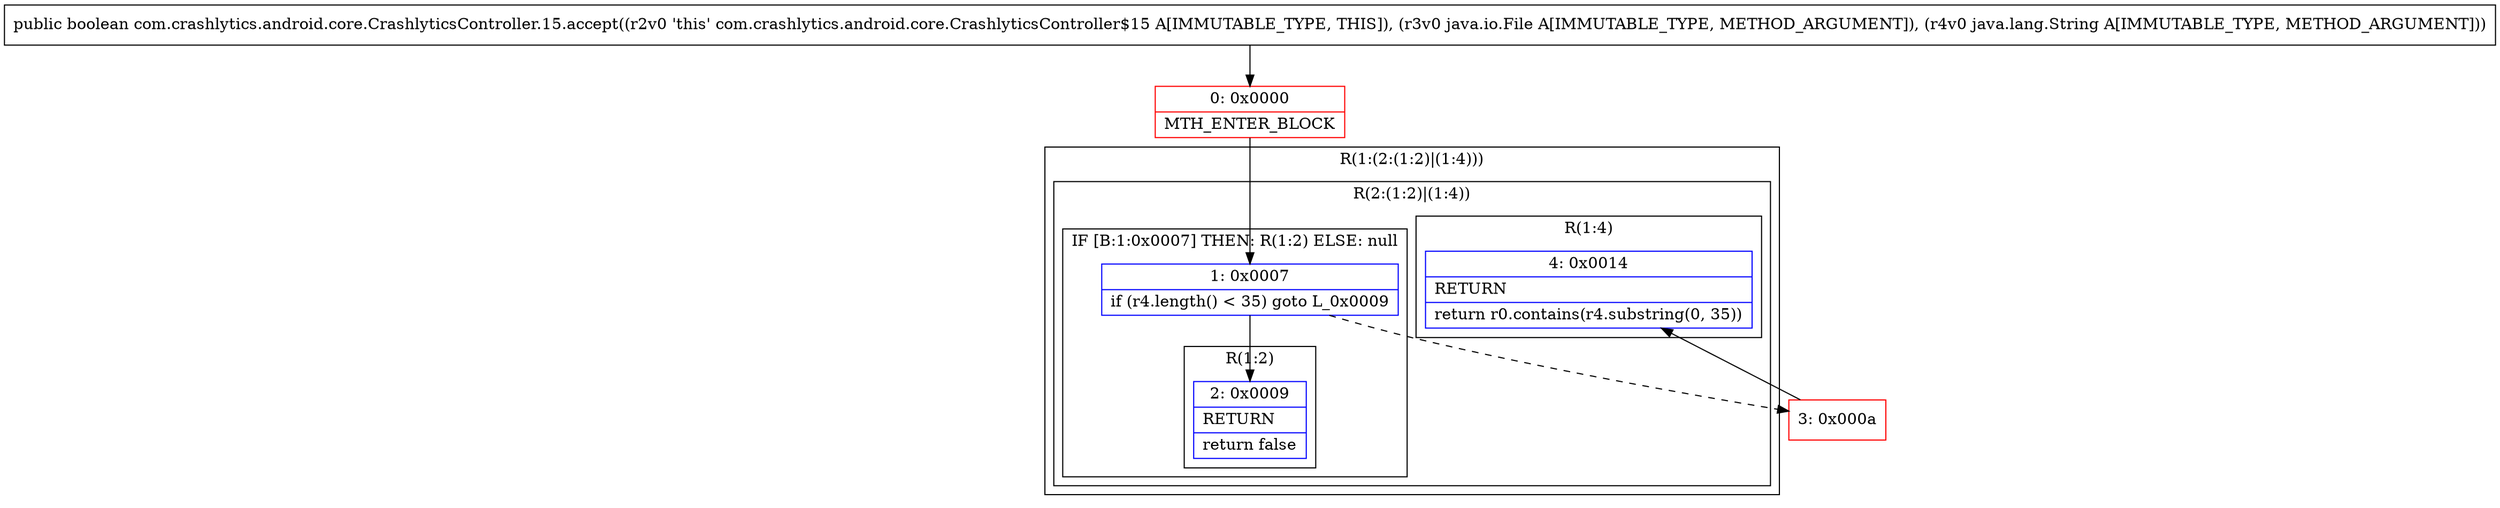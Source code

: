 digraph "CFG forcom.crashlytics.android.core.CrashlyticsController.15.accept(Ljava\/io\/File;Ljava\/lang\/String;)Z" {
subgraph cluster_Region_635601451 {
label = "R(1:(2:(1:2)|(1:4)))";
node [shape=record,color=blue];
subgraph cluster_Region_868903483 {
label = "R(2:(1:2)|(1:4))";
node [shape=record,color=blue];
subgraph cluster_IfRegion_1569806030 {
label = "IF [B:1:0x0007] THEN: R(1:2) ELSE: null";
node [shape=record,color=blue];
Node_1 [shape=record,label="{1\:\ 0x0007|if (r4.length() \< 35) goto L_0x0009\l}"];
subgraph cluster_Region_928242334 {
label = "R(1:2)";
node [shape=record,color=blue];
Node_2 [shape=record,label="{2\:\ 0x0009|RETURN\l|return false\l}"];
}
}
subgraph cluster_Region_110224773 {
label = "R(1:4)";
node [shape=record,color=blue];
Node_4 [shape=record,label="{4\:\ 0x0014|RETURN\l|return r0.contains(r4.substring(0, 35))\l}"];
}
}
}
Node_0 [shape=record,color=red,label="{0\:\ 0x0000|MTH_ENTER_BLOCK\l}"];
Node_3 [shape=record,color=red,label="{3\:\ 0x000a}"];
MethodNode[shape=record,label="{public boolean com.crashlytics.android.core.CrashlyticsController.15.accept((r2v0 'this' com.crashlytics.android.core.CrashlyticsController$15 A[IMMUTABLE_TYPE, THIS]), (r3v0 java.io.File A[IMMUTABLE_TYPE, METHOD_ARGUMENT]), (r4v0 java.lang.String A[IMMUTABLE_TYPE, METHOD_ARGUMENT])) }"];
MethodNode -> Node_0;
Node_1 -> Node_2;
Node_1 -> Node_3[style=dashed];
Node_0 -> Node_1;
Node_3 -> Node_4;
}

